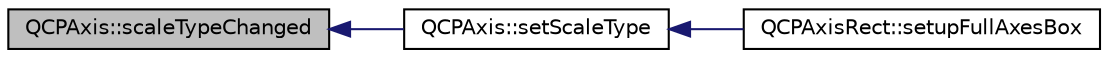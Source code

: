 digraph "QCPAxis::scaleTypeChanged"
{
  edge [fontname="Helvetica",fontsize="10",labelfontname="Helvetica",labelfontsize="10"];
  node [fontname="Helvetica",fontsize="10",shape=record];
  rankdir="LR";
  Node566 [label="QCPAxis::scaleTypeChanged",height=0.2,width=0.4,color="black", fillcolor="grey75", style="filled", fontcolor="black"];
  Node566 -> Node567 [dir="back",color="midnightblue",fontsize="10",style="solid",fontname="Helvetica"];
  Node567 [label="QCPAxis::setScaleType",height=0.2,width=0.4,color="black", fillcolor="white", style="filled",URL="$d2/deb/class_q_c_p_axis.html#adef29cae617af4f519f6c40d1a866ca6"];
  Node567 -> Node568 [dir="back",color="midnightblue",fontsize="10",style="solid",fontname="Helvetica"];
  Node568 [label="QCPAxisRect::setupFullAxesBox",height=0.2,width=0.4,color="black", fillcolor="white", style="filled",URL="$d8/dad/class_q_c_p_axis_rect.html#a5fa906175447b14206954f77fc7f1ef4"];
}
